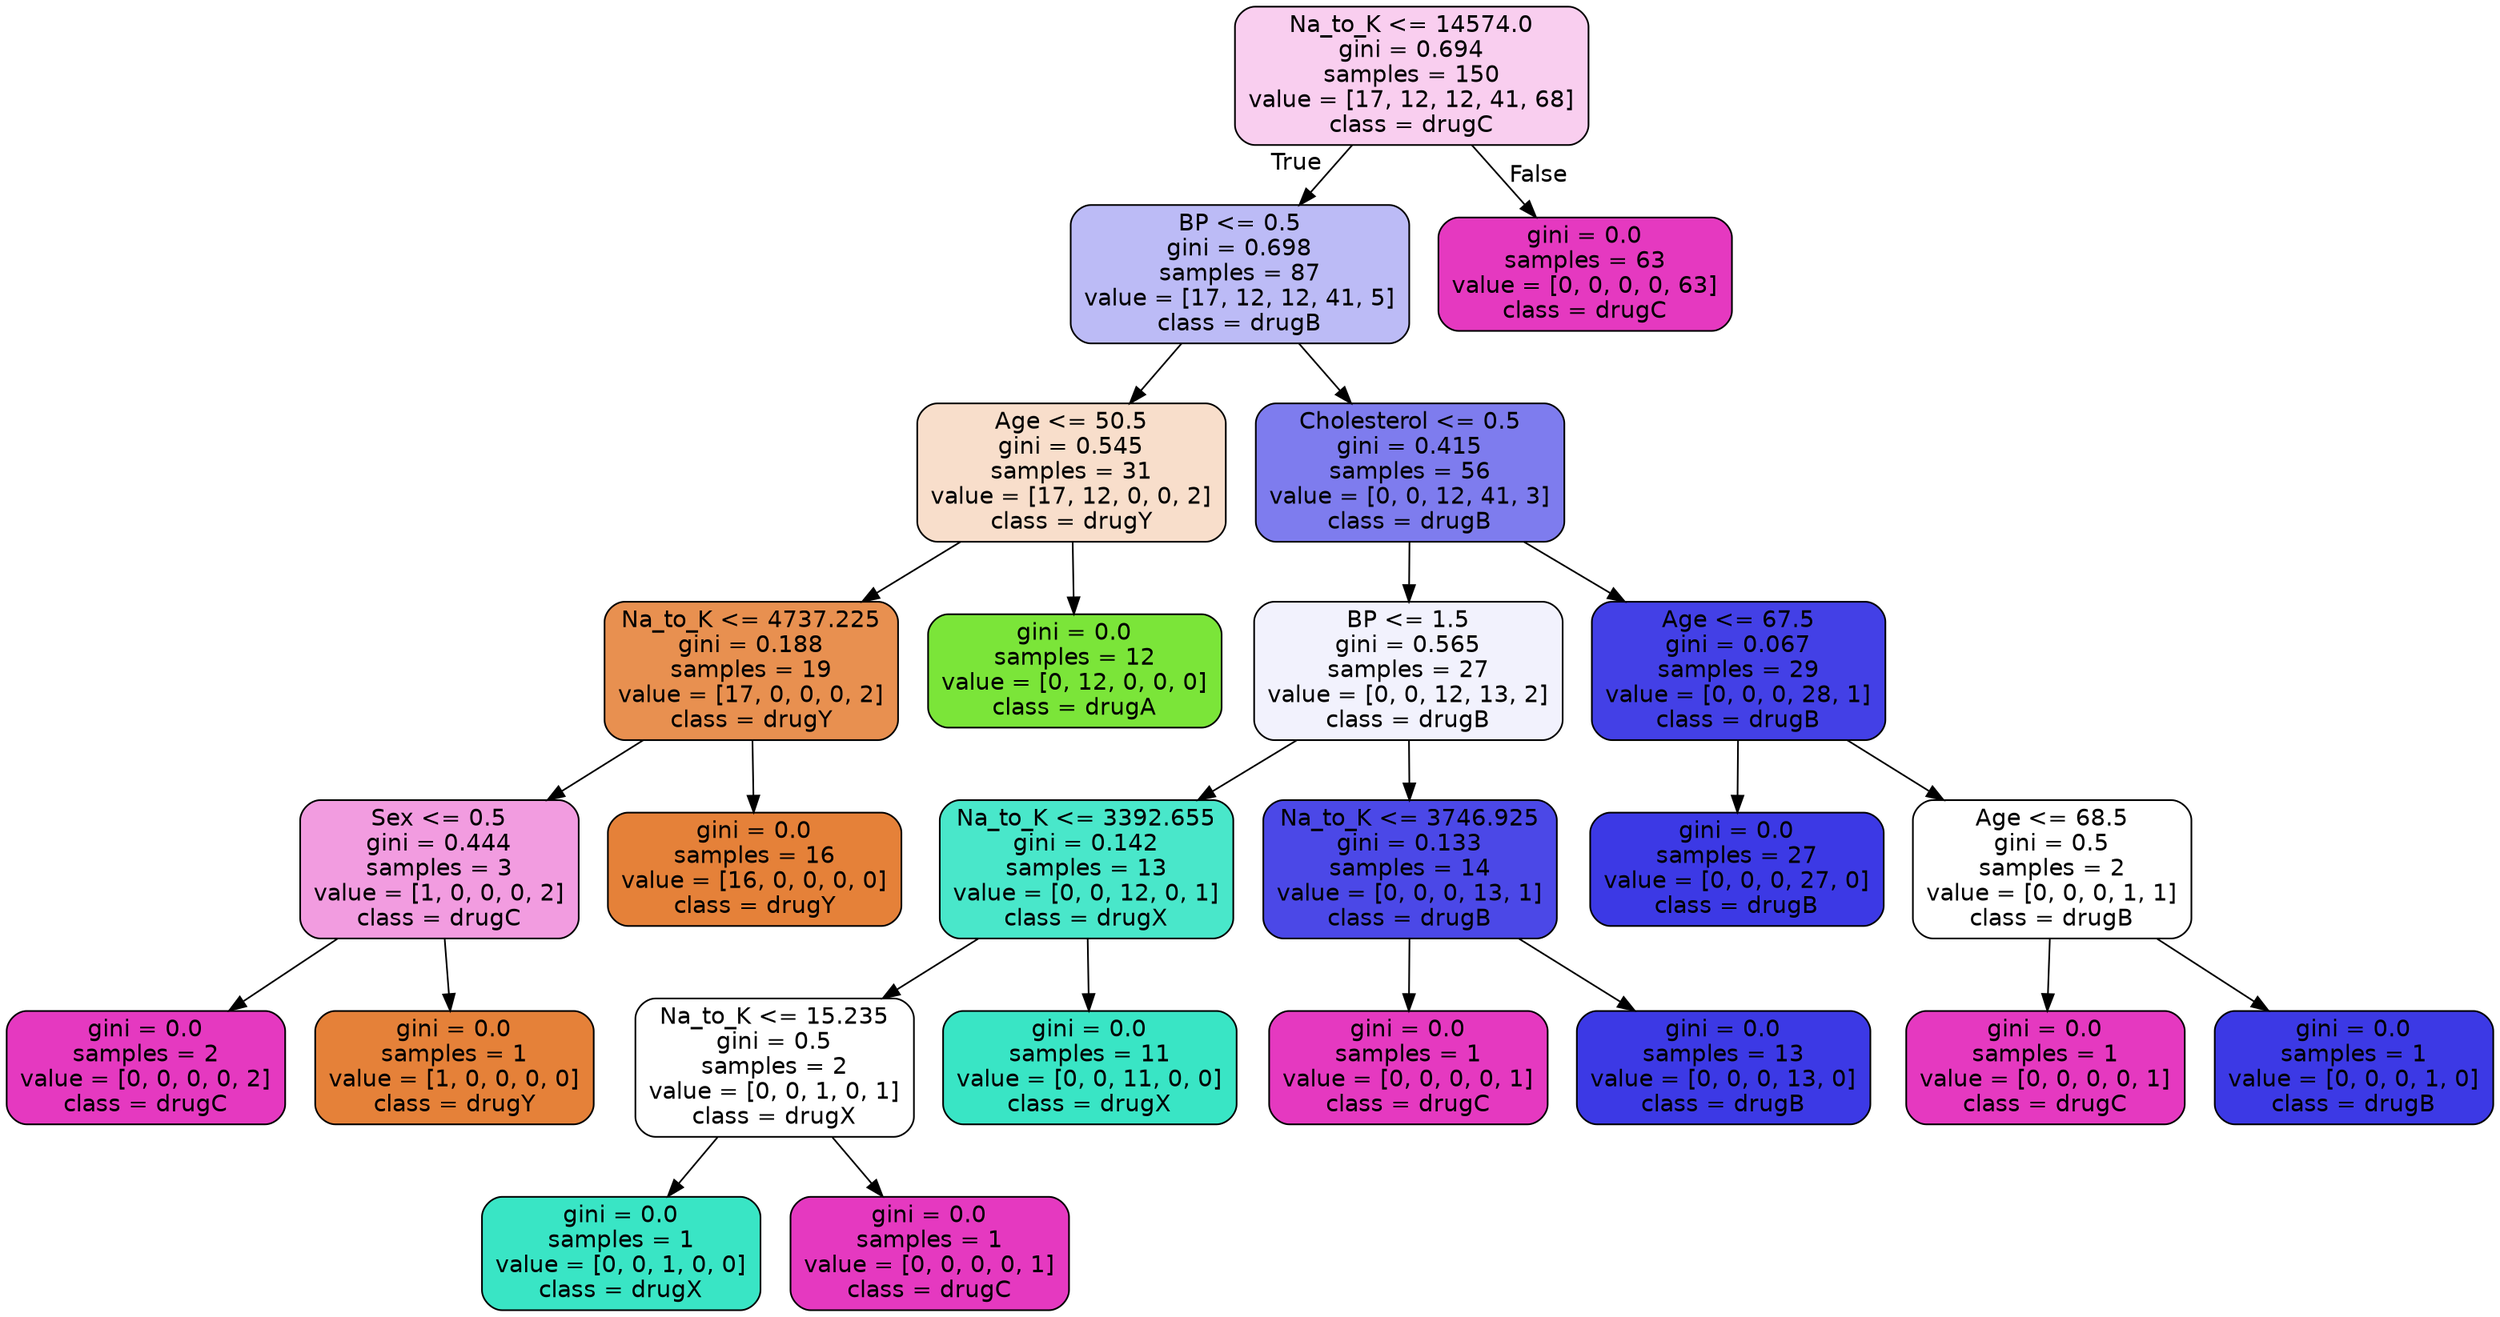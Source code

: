 digraph Tree {
node [shape=box, style="filled, rounded", color="black", fontname="helvetica"] ;
edge [fontname="helvetica"] ;
0 [label="Na_to_K <= 14574.0\ngini = 0.694\nsamples = 150\nvalue = [17, 12, 12, 41, 68]\nclass = drugC", fillcolor="#f9ceef"] ;
1 [label="BP <= 0.5\ngini = 0.698\nsamples = 87\nvalue = [17, 12, 12, 41, 5]\nclass = drugB", fillcolor="#bcbbf6"] ;
0 -> 1 [labeldistance=2.5, labelangle=45, headlabel="True"] ;
2 [label="Age <= 50.5\ngini = 0.545\nsamples = 31\nvalue = [17, 12, 0, 0, 2]\nclass = drugY", fillcolor="#f8decb"] ;
1 -> 2 ;
3 [label="Na_to_K <= 4737.225\ngini = 0.188\nsamples = 19\nvalue = [17, 0, 0, 0, 2]\nclass = drugY", fillcolor="#e89050"] ;
2 -> 3 ;
4 [label="Sex <= 0.5\ngini = 0.444\nsamples = 3\nvalue = [1, 0, 0, 0, 2]\nclass = drugC", fillcolor="#f29ce0"] ;
3 -> 4 ;
5 [label="gini = 0.0\nsamples = 2\nvalue = [0, 0, 0, 0, 2]\nclass = drugC", fillcolor="#e539c0"] ;
4 -> 5 ;
6 [label="gini = 0.0\nsamples = 1\nvalue = [1, 0, 0, 0, 0]\nclass = drugY", fillcolor="#e58139"] ;
4 -> 6 ;
7 [label="gini = 0.0\nsamples = 16\nvalue = [16, 0, 0, 0, 0]\nclass = drugY", fillcolor="#e58139"] ;
3 -> 7 ;
8 [label="gini = 0.0\nsamples = 12\nvalue = [0, 12, 0, 0, 0]\nclass = drugA", fillcolor="#7be539"] ;
2 -> 8 ;
9 [label="Cholesterol <= 0.5\ngini = 0.415\nsamples = 56\nvalue = [0, 0, 12, 41, 3]\nclass = drugB", fillcolor="#7e7cee"] ;
1 -> 9 ;
10 [label="BP <= 1.5\ngini = 0.565\nsamples = 27\nvalue = [0, 0, 12, 13, 2]\nclass = drugB", fillcolor="#f2f2fd"] ;
9 -> 10 ;
11 [label="Na_to_K <= 3392.655\ngini = 0.142\nsamples = 13\nvalue = [0, 0, 12, 0, 1]\nclass = drugX", fillcolor="#49e7ca"] ;
10 -> 11 ;
12 [label="Na_to_K <= 15.235\ngini = 0.5\nsamples = 2\nvalue = [0, 0, 1, 0, 1]\nclass = drugX", fillcolor="#ffffff"] ;
11 -> 12 ;
13 [label="gini = 0.0\nsamples = 1\nvalue = [0, 0, 1, 0, 0]\nclass = drugX", fillcolor="#39e5c5"] ;
12 -> 13 ;
14 [label="gini = 0.0\nsamples = 1\nvalue = [0, 0, 0, 0, 1]\nclass = drugC", fillcolor="#e539c0"] ;
12 -> 14 ;
15 [label="gini = 0.0\nsamples = 11\nvalue = [0, 0, 11, 0, 0]\nclass = drugX", fillcolor="#39e5c5"] ;
11 -> 15 ;
16 [label="Na_to_K <= 3746.925\ngini = 0.133\nsamples = 14\nvalue = [0, 0, 0, 13, 1]\nclass = drugB", fillcolor="#4b48e7"] ;
10 -> 16 ;
17 [label="gini = 0.0\nsamples = 1\nvalue = [0, 0, 0, 0, 1]\nclass = drugC", fillcolor="#e539c0"] ;
16 -> 17 ;
18 [label="gini = 0.0\nsamples = 13\nvalue = [0, 0, 0, 13, 0]\nclass = drugB", fillcolor="#3c39e5"] ;
16 -> 18 ;
19 [label="Age <= 67.5\ngini = 0.067\nsamples = 29\nvalue = [0, 0, 0, 28, 1]\nclass = drugB", fillcolor="#4340e6"] ;
9 -> 19 ;
20 [label="gini = 0.0\nsamples = 27\nvalue = [0, 0, 0, 27, 0]\nclass = drugB", fillcolor="#3c39e5"] ;
19 -> 20 ;
21 [label="Age <= 68.5\ngini = 0.5\nsamples = 2\nvalue = [0, 0, 0, 1, 1]\nclass = drugB", fillcolor="#ffffff"] ;
19 -> 21 ;
22 [label="gini = 0.0\nsamples = 1\nvalue = [0, 0, 0, 0, 1]\nclass = drugC", fillcolor="#e539c0"] ;
21 -> 22 ;
23 [label="gini = 0.0\nsamples = 1\nvalue = [0, 0, 0, 1, 0]\nclass = drugB", fillcolor="#3c39e5"] ;
21 -> 23 ;
24 [label="gini = 0.0\nsamples = 63\nvalue = [0, 0, 0, 0, 63]\nclass = drugC", fillcolor="#e539c0"] ;
0 -> 24 [labeldistance=2.5, labelangle=-45, headlabel="False"] ;
}